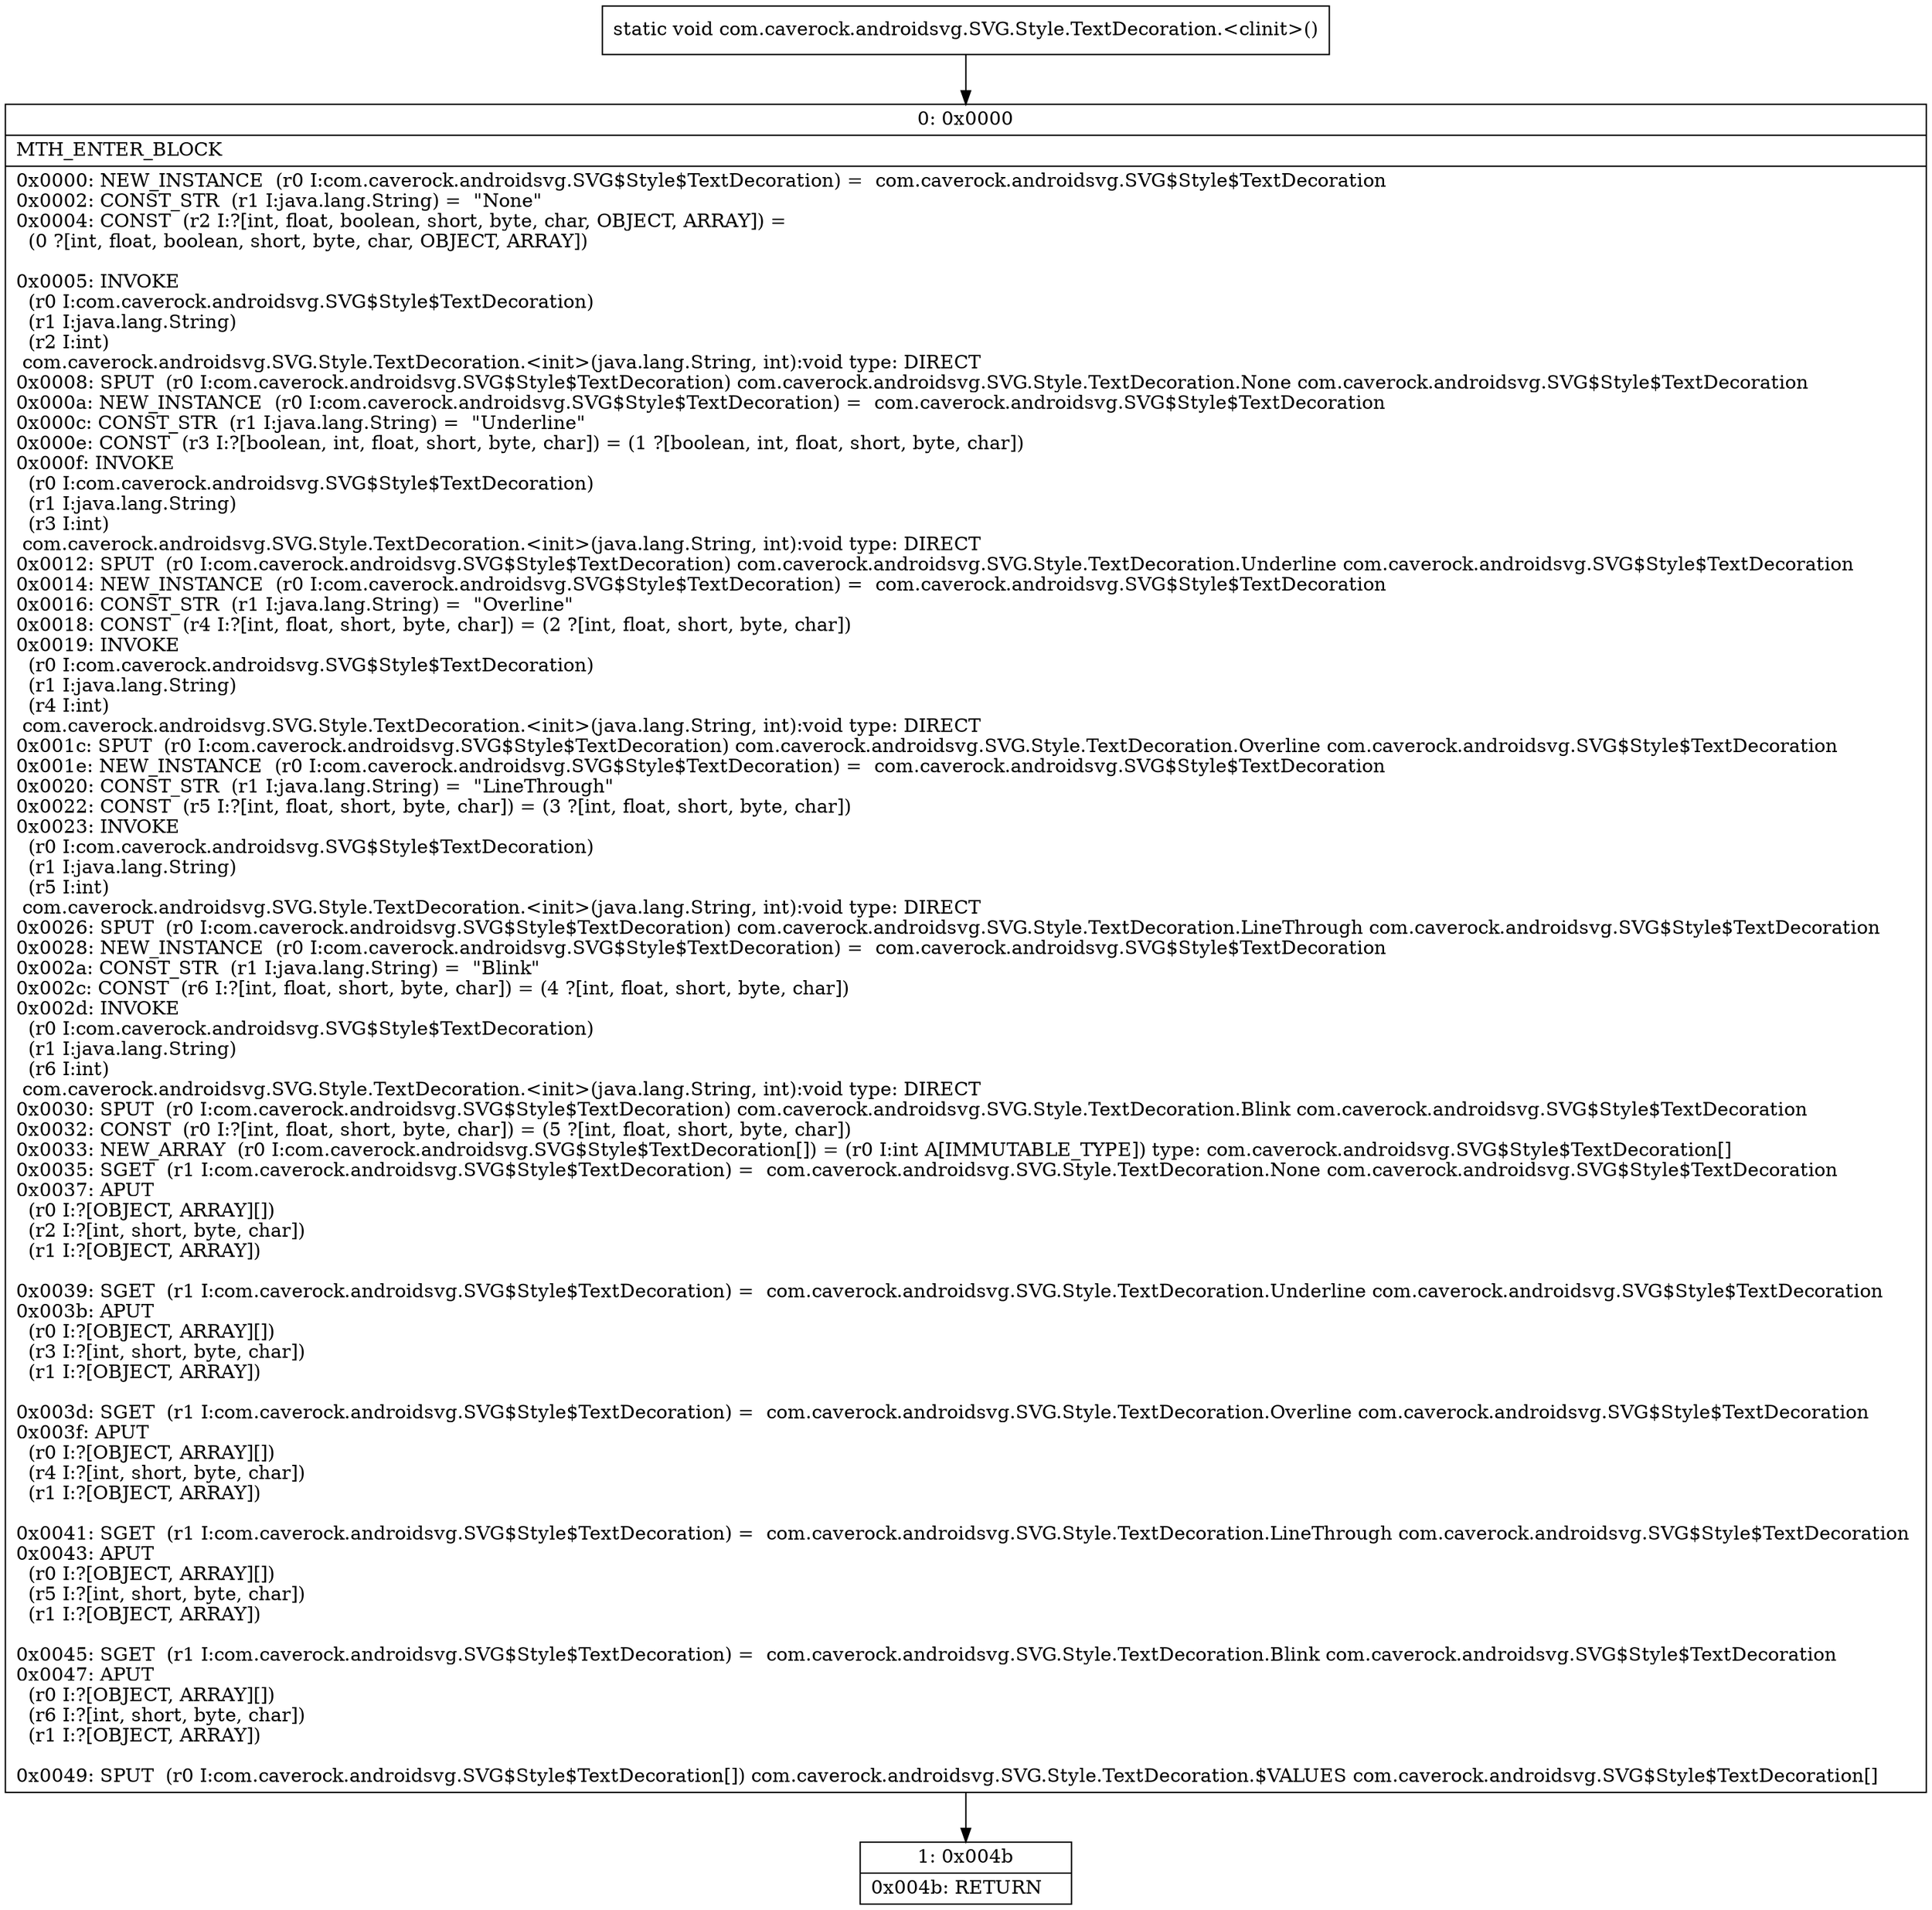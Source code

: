 digraph "CFG forcom.caverock.androidsvg.SVG.Style.TextDecoration.\<clinit\>()V" {
Node_0 [shape=record,label="{0\:\ 0x0000|MTH_ENTER_BLOCK\l|0x0000: NEW_INSTANCE  (r0 I:com.caverock.androidsvg.SVG$Style$TextDecoration) =  com.caverock.androidsvg.SVG$Style$TextDecoration \l0x0002: CONST_STR  (r1 I:java.lang.String) =  \"None\" \l0x0004: CONST  (r2 I:?[int, float, boolean, short, byte, char, OBJECT, ARRAY]) = \l  (0 ?[int, float, boolean, short, byte, char, OBJECT, ARRAY])\l \l0x0005: INVOKE  \l  (r0 I:com.caverock.androidsvg.SVG$Style$TextDecoration)\l  (r1 I:java.lang.String)\l  (r2 I:int)\l com.caverock.androidsvg.SVG.Style.TextDecoration.\<init\>(java.lang.String, int):void type: DIRECT \l0x0008: SPUT  (r0 I:com.caverock.androidsvg.SVG$Style$TextDecoration) com.caverock.androidsvg.SVG.Style.TextDecoration.None com.caverock.androidsvg.SVG$Style$TextDecoration \l0x000a: NEW_INSTANCE  (r0 I:com.caverock.androidsvg.SVG$Style$TextDecoration) =  com.caverock.androidsvg.SVG$Style$TextDecoration \l0x000c: CONST_STR  (r1 I:java.lang.String) =  \"Underline\" \l0x000e: CONST  (r3 I:?[boolean, int, float, short, byte, char]) = (1 ?[boolean, int, float, short, byte, char]) \l0x000f: INVOKE  \l  (r0 I:com.caverock.androidsvg.SVG$Style$TextDecoration)\l  (r1 I:java.lang.String)\l  (r3 I:int)\l com.caverock.androidsvg.SVG.Style.TextDecoration.\<init\>(java.lang.String, int):void type: DIRECT \l0x0012: SPUT  (r0 I:com.caverock.androidsvg.SVG$Style$TextDecoration) com.caverock.androidsvg.SVG.Style.TextDecoration.Underline com.caverock.androidsvg.SVG$Style$TextDecoration \l0x0014: NEW_INSTANCE  (r0 I:com.caverock.androidsvg.SVG$Style$TextDecoration) =  com.caverock.androidsvg.SVG$Style$TextDecoration \l0x0016: CONST_STR  (r1 I:java.lang.String) =  \"Overline\" \l0x0018: CONST  (r4 I:?[int, float, short, byte, char]) = (2 ?[int, float, short, byte, char]) \l0x0019: INVOKE  \l  (r0 I:com.caverock.androidsvg.SVG$Style$TextDecoration)\l  (r1 I:java.lang.String)\l  (r4 I:int)\l com.caverock.androidsvg.SVG.Style.TextDecoration.\<init\>(java.lang.String, int):void type: DIRECT \l0x001c: SPUT  (r0 I:com.caverock.androidsvg.SVG$Style$TextDecoration) com.caverock.androidsvg.SVG.Style.TextDecoration.Overline com.caverock.androidsvg.SVG$Style$TextDecoration \l0x001e: NEW_INSTANCE  (r0 I:com.caverock.androidsvg.SVG$Style$TextDecoration) =  com.caverock.androidsvg.SVG$Style$TextDecoration \l0x0020: CONST_STR  (r1 I:java.lang.String) =  \"LineThrough\" \l0x0022: CONST  (r5 I:?[int, float, short, byte, char]) = (3 ?[int, float, short, byte, char]) \l0x0023: INVOKE  \l  (r0 I:com.caverock.androidsvg.SVG$Style$TextDecoration)\l  (r1 I:java.lang.String)\l  (r5 I:int)\l com.caverock.androidsvg.SVG.Style.TextDecoration.\<init\>(java.lang.String, int):void type: DIRECT \l0x0026: SPUT  (r0 I:com.caverock.androidsvg.SVG$Style$TextDecoration) com.caverock.androidsvg.SVG.Style.TextDecoration.LineThrough com.caverock.androidsvg.SVG$Style$TextDecoration \l0x0028: NEW_INSTANCE  (r0 I:com.caverock.androidsvg.SVG$Style$TextDecoration) =  com.caverock.androidsvg.SVG$Style$TextDecoration \l0x002a: CONST_STR  (r1 I:java.lang.String) =  \"Blink\" \l0x002c: CONST  (r6 I:?[int, float, short, byte, char]) = (4 ?[int, float, short, byte, char]) \l0x002d: INVOKE  \l  (r0 I:com.caverock.androidsvg.SVG$Style$TextDecoration)\l  (r1 I:java.lang.String)\l  (r6 I:int)\l com.caverock.androidsvg.SVG.Style.TextDecoration.\<init\>(java.lang.String, int):void type: DIRECT \l0x0030: SPUT  (r0 I:com.caverock.androidsvg.SVG$Style$TextDecoration) com.caverock.androidsvg.SVG.Style.TextDecoration.Blink com.caverock.androidsvg.SVG$Style$TextDecoration \l0x0032: CONST  (r0 I:?[int, float, short, byte, char]) = (5 ?[int, float, short, byte, char]) \l0x0033: NEW_ARRAY  (r0 I:com.caverock.androidsvg.SVG$Style$TextDecoration[]) = (r0 I:int A[IMMUTABLE_TYPE]) type: com.caverock.androidsvg.SVG$Style$TextDecoration[] \l0x0035: SGET  (r1 I:com.caverock.androidsvg.SVG$Style$TextDecoration) =  com.caverock.androidsvg.SVG.Style.TextDecoration.None com.caverock.androidsvg.SVG$Style$TextDecoration \l0x0037: APUT  \l  (r0 I:?[OBJECT, ARRAY][])\l  (r2 I:?[int, short, byte, char])\l  (r1 I:?[OBJECT, ARRAY])\l \l0x0039: SGET  (r1 I:com.caverock.androidsvg.SVG$Style$TextDecoration) =  com.caverock.androidsvg.SVG.Style.TextDecoration.Underline com.caverock.androidsvg.SVG$Style$TextDecoration \l0x003b: APUT  \l  (r0 I:?[OBJECT, ARRAY][])\l  (r3 I:?[int, short, byte, char])\l  (r1 I:?[OBJECT, ARRAY])\l \l0x003d: SGET  (r1 I:com.caverock.androidsvg.SVG$Style$TextDecoration) =  com.caverock.androidsvg.SVG.Style.TextDecoration.Overline com.caverock.androidsvg.SVG$Style$TextDecoration \l0x003f: APUT  \l  (r0 I:?[OBJECT, ARRAY][])\l  (r4 I:?[int, short, byte, char])\l  (r1 I:?[OBJECT, ARRAY])\l \l0x0041: SGET  (r1 I:com.caverock.androidsvg.SVG$Style$TextDecoration) =  com.caverock.androidsvg.SVG.Style.TextDecoration.LineThrough com.caverock.androidsvg.SVG$Style$TextDecoration \l0x0043: APUT  \l  (r0 I:?[OBJECT, ARRAY][])\l  (r5 I:?[int, short, byte, char])\l  (r1 I:?[OBJECT, ARRAY])\l \l0x0045: SGET  (r1 I:com.caverock.androidsvg.SVG$Style$TextDecoration) =  com.caverock.androidsvg.SVG.Style.TextDecoration.Blink com.caverock.androidsvg.SVG$Style$TextDecoration \l0x0047: APUT  \l  (r0 I:?[OBJECT, ARRAY][])\l  (r6 I:?[int, short, byte, char])\l  (r1 I:?[OBJECT, ARRAY])\l \l0x0049: SPUT  (r0 I:com.caverock.androidsvg.SVG$Style$TextDecoration[]) com.caverock.androidsvg.SVG.Style.TextDecoration.$VALUES com.caverock.androidsvg.SVG$Style$TextDecoration[] \l}"];
Node_1 [shape=record,label="{1\:\ 0x004b|0x004b: RETURN   \l}"];
MethodNode[shape=record,label="{static void com.caverock.androidsvg.SVG.Style.TextDecoration.\<clinit\>() }"];
MethodNode -> Node_0;
Node_0 -> Node_1;
}

